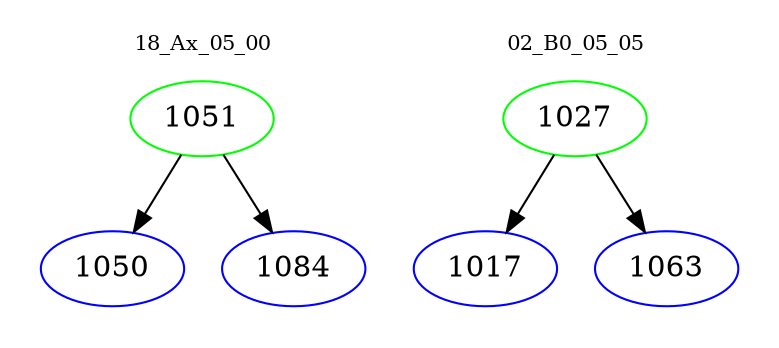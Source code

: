 digraph{
subgraph cluster_0 {
color = white
label = "18_Ax_05_00";
fontsize=10;
T0_1051 [label="1051", color="green"]
T0_1051 -> T0_1050 [color="black"]
T0_1050 [label="1050", color="blue"]
T0_1051 -> T0_1084 [color="black"]
T0_1084 [label="1084", color="blue"]
}
subgraph cluster_1 {
color = white
label = "02_B0_05_05";
fontsize=10;
T1_1027 [label="1027", color="green"]
T1_1027 -> T1_1017 [color="black"]
T1_1017 [label="1017", color="blue"]
T1_1027 -> T1_1063 [color="black"]
T1_1063 [label="1063", color="blue"]
}
}
